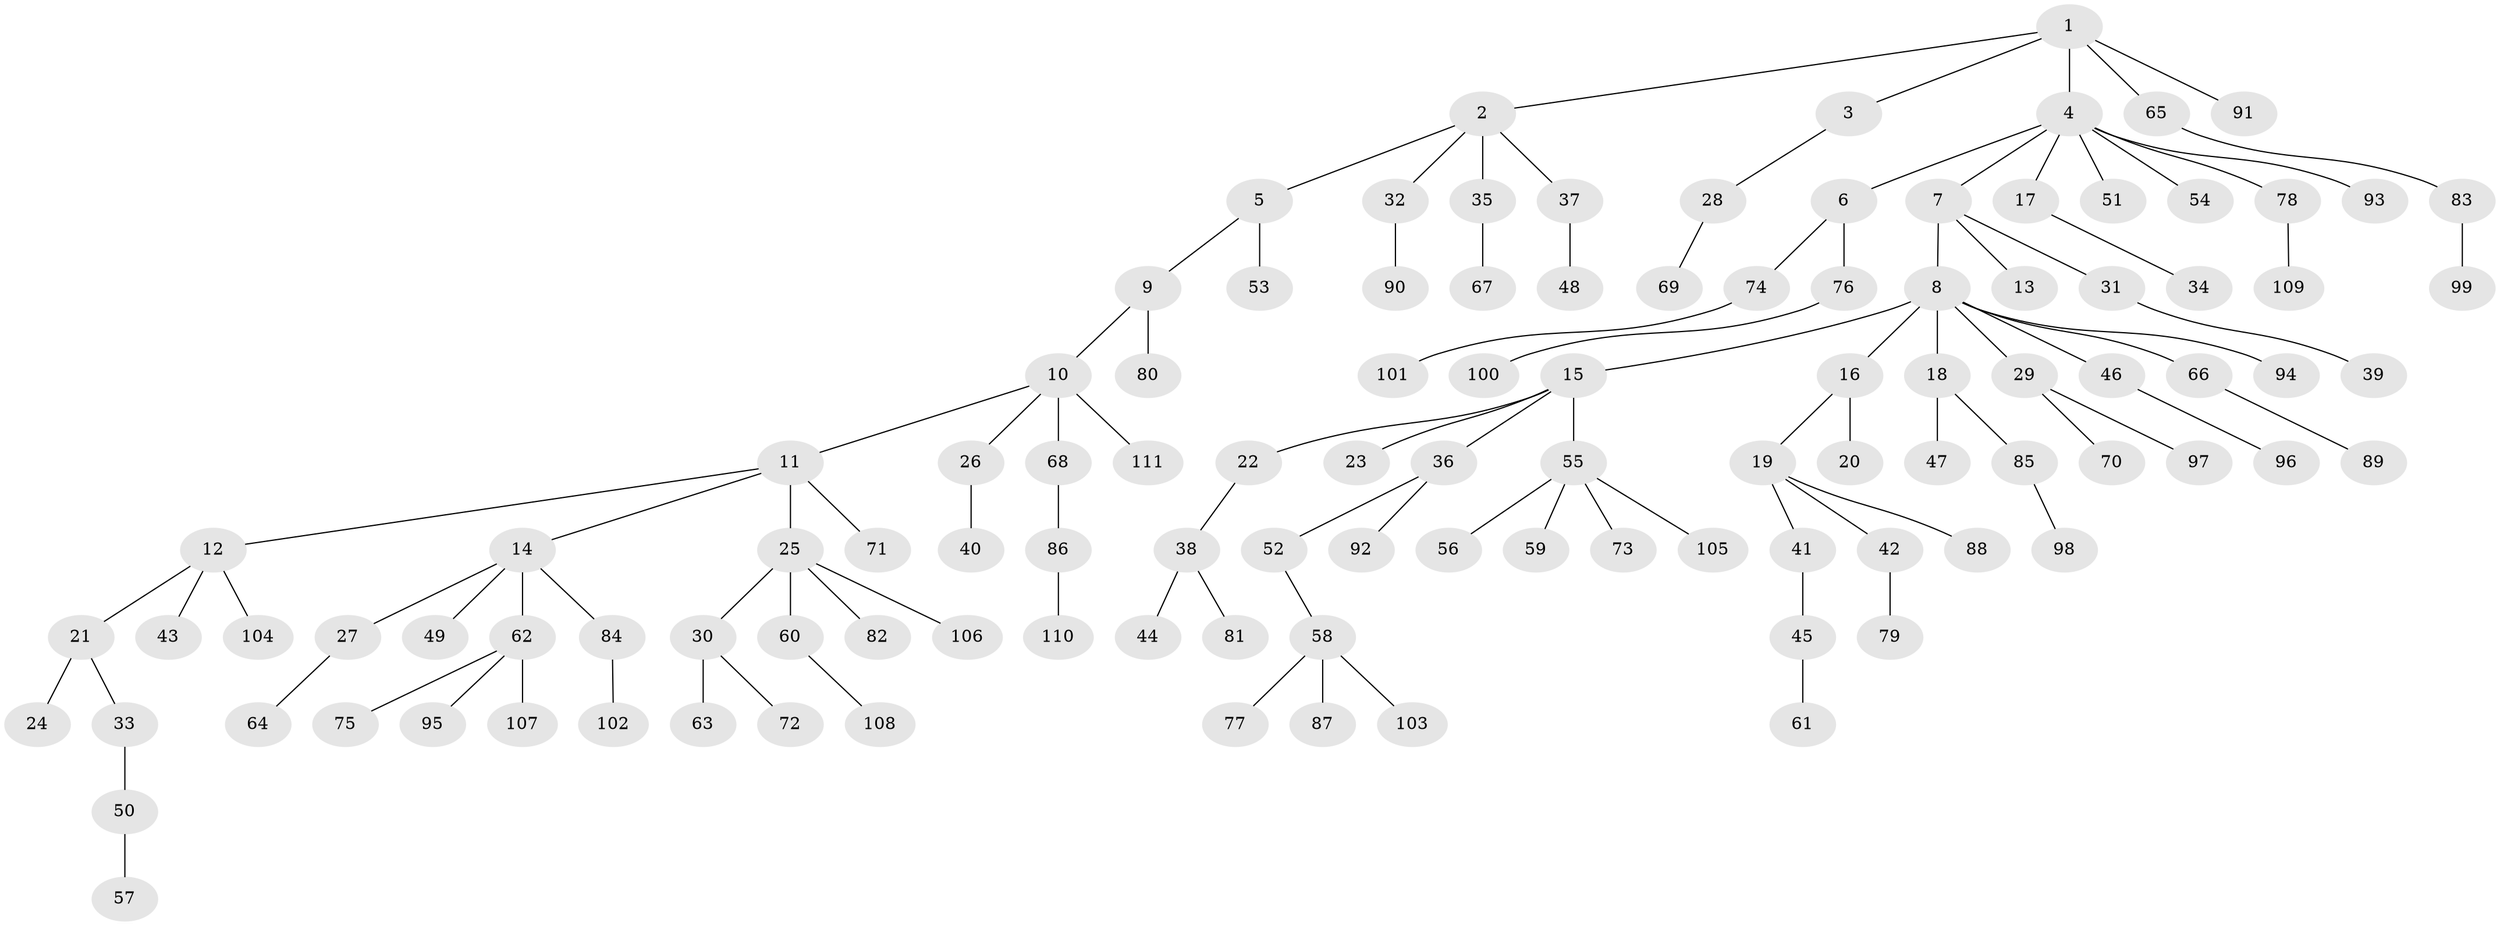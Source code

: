 // coarse degree distribution, {5: 0.0410958904109589, 2: 0.2191780821917808, 8: 0.0273972602739726, 3: 0.0547945205479452, 7: 0.0136986301369863, 4: 0.0684931506849315, 1: 0.5753424657534246}
// Generated by graph-tools (version 1.1) at 2025/24/03/03/25 07:24:08]
// undirected, 111 vertices, 110 edges
graph export_dot {
graph [start="1"]
  node [color=gray90,style=filled];
  1;
  2;
  3;
  4;
  5;
  6;
  7;
  8;
  9;
  10;
  11;
  12;
  13;
  14;
  15;
  16;
  17;
  18;
  19;
  20;
  21;
  22;
  23;
  24;
  25;
  26;
  27;
  28;
  29;
  30;
  31;
  32;
  33;
  34;
  35;
  36;
  37;
  38;
  39;
  40;
  41;
  42;
  43;
  44;
  45;
  46;
  47;
  48;
  49;
  50;
  51;
  52;
  53;
  54;
  55;
  56;
  57;
  58;
  59;
  60;
  61;
  62;
  63;
  64;
  65;
  66;
  67;
  68;
  69;
  70;
  71;
  72;
  73;
  74;
  75;
  76;
  77;
  78;
  79;
  80;
  81;
  82;
  83;
  84;
  85;
  86;
  87;
  88;
  89;
  90;
  91;
  92;
  93;
  94;
  95;
  96;
  97;
  98;
  99;
  100;
  101;
  102;
  103;
  104;
  105;
  106;
  107;
  108;
  109;
  110;
  111;
  1 -- 2;
  1 -- 3;
  1 -- 4;
  1 -- 65;
  1 -- 91;
  2 -- 5;
  2 -- 32;
  2 -- 35;
  2 -- 37;
  3 -- 28;
  4 -- 6;
  4 -- 7;
  4 -- 17;
  4 -- 51;
  4 -- 54;
  4 -- 78;
  4 -- 93;
  5 -- 9;
  5 -- 53;
  6 -- 74;
  6 -- 76;
  7 -- 8;
  7 -- 13;
  7 -- 31;
  8 -- 15;
  8 -- 16;
  8 -- 18;
  8 -- 29;
  8 -- 46;
  8 -- 66;
  8 -- 94;
  9 -- 10;
  9 -- 80;
  10 -- 11;
  10 -- 26;
  10 -- 68;
  10 -- 111;
  11 -- 12;
  11 -- 14;
  11 -- 25;
  11 -- 71;
  12 -- 21;
  12 -- 43;
  12 -- 104;
  14 -- 27;
  14 -- 49;
  14 -- 62;
  14 -- 84;
  15 -- 22;
  15 -- 23;
  15 -- 36;
  15 -- 55;
  16 -- 19;
  16 -- 20;
  17 -- 34;
  18 -- 47;
  18 -- 85;
  19 -- 41;
  19 -- 42;
  19 -- 88;
  21 -- 24;
  21 -- 33;
  22 -- 38;
  25 -- 30;
  25 -- 60;
  25 -- 82;
  25 -- 106;
  26 -- 40;
  27 -- 64;
  28 -- 69;
  29 -- 70;
  29 -- 97;
  30 -- 63;
  30 -- 72;
  31 -- 39;
  32 -- 90;
  33 -- 50;
  35 -- 67;
  36 -- 52;
  36 -- 92;
  37 -- 48;
  38 -- 44;
  38 -- 81;
  41 -- 45;
  42 -- 79;
  45 -- 61;
  46 -- 96;
  50 -- 57;
  52 -- 58;
  55 -- 56;
  55 -- 59;
  55 -- 73;
  55 -- 105;
  58 -- 77;
  58 -- 87;
  58 -- 103;
  60 -- 108;
  62 -- 75;
  62 -- 95;
  62 -- 107;
  65 -- 83;
  66 -- 89;
  68 -- 86;
  74 -- 101;
  76 -- 100;
  78 -- 109;
  83 -- 99;
  84 -- 102;
  85 -- 98;
  86 -- 110;
}
